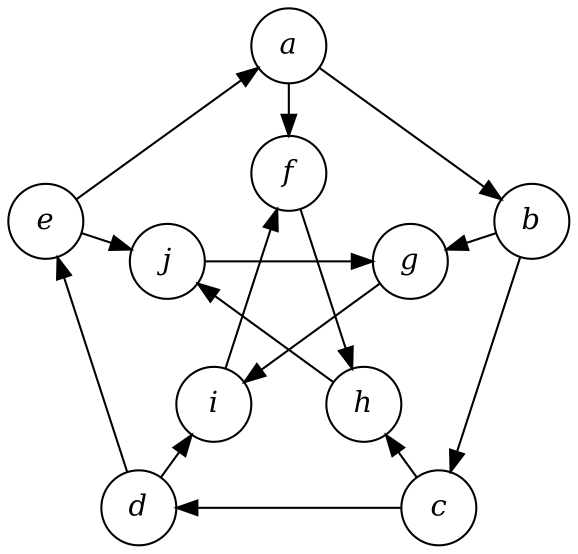 digraph "Petersen Directed" {
  layout="neato"
  node [shape=circle fontname="Times-Italic"]
  a [pos="0,1.70!"]
  b [pos="1.62,0.53!"]
  c [pos="1,-1.38!"]
  d [pos="-1,-1.38!"]
  e [pos="-1.62,0.53!"]
  f [pos="0,0.85!"]
  g [pos="0.81,0.263!"]
  h [pos="0.5,-0.69!"]
  i [pos="-0.5,-0.69!"]
  j [pos="-0.81,0.263!"]
  a -> b
  b -> c
  c -> d
  d -> e
  e -> a
  f -> h
  h -> j
  j -> g
  g -> i
  i -> f
  a -> f
  b -> g
  c -> h
  d -> i
  e -> j
}

